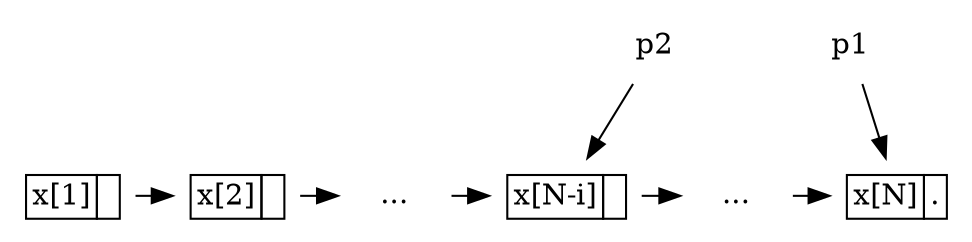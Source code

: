 digraph G{
    /* reverse indexing. */
    margin="0"
	node [shape=plaintext];
	x1[label=<<table BORDER="0" CELLBORDER="1" CELLSPACING="0">
        <tr><td port="car">x[1]</td><td port="cdr"> </td></tr></table>>];
    x2[label=<<table BORDER="0" CELLBORDER="1" CELLSPACING="0">
        <tr><td port="car">x[2]</td><td port="cdr"> </td></tr></table>>];
    dot1 [label="..."];
    xiN[label=<<table BORDER="0" CELLBORDER="1" CELLSPACING="0">
       <tr><td port="car">x[N-i]</td><td port="cdr"> </td></tr></table>>];
    dot2 [label="..."];
    xN[label=<<table BORDER="0" CELLBORDER="1" CELLSPACING="0">
       <tr><td port="car">x[N]</td><td port="cdr">.</td></tr></table>>];
    {rank=same x1->x2->dot1->xiN->dot2->xN};
    {rank=same p2->p1[style=invis]};
    p2->xiN;
    p1->xN;
}
